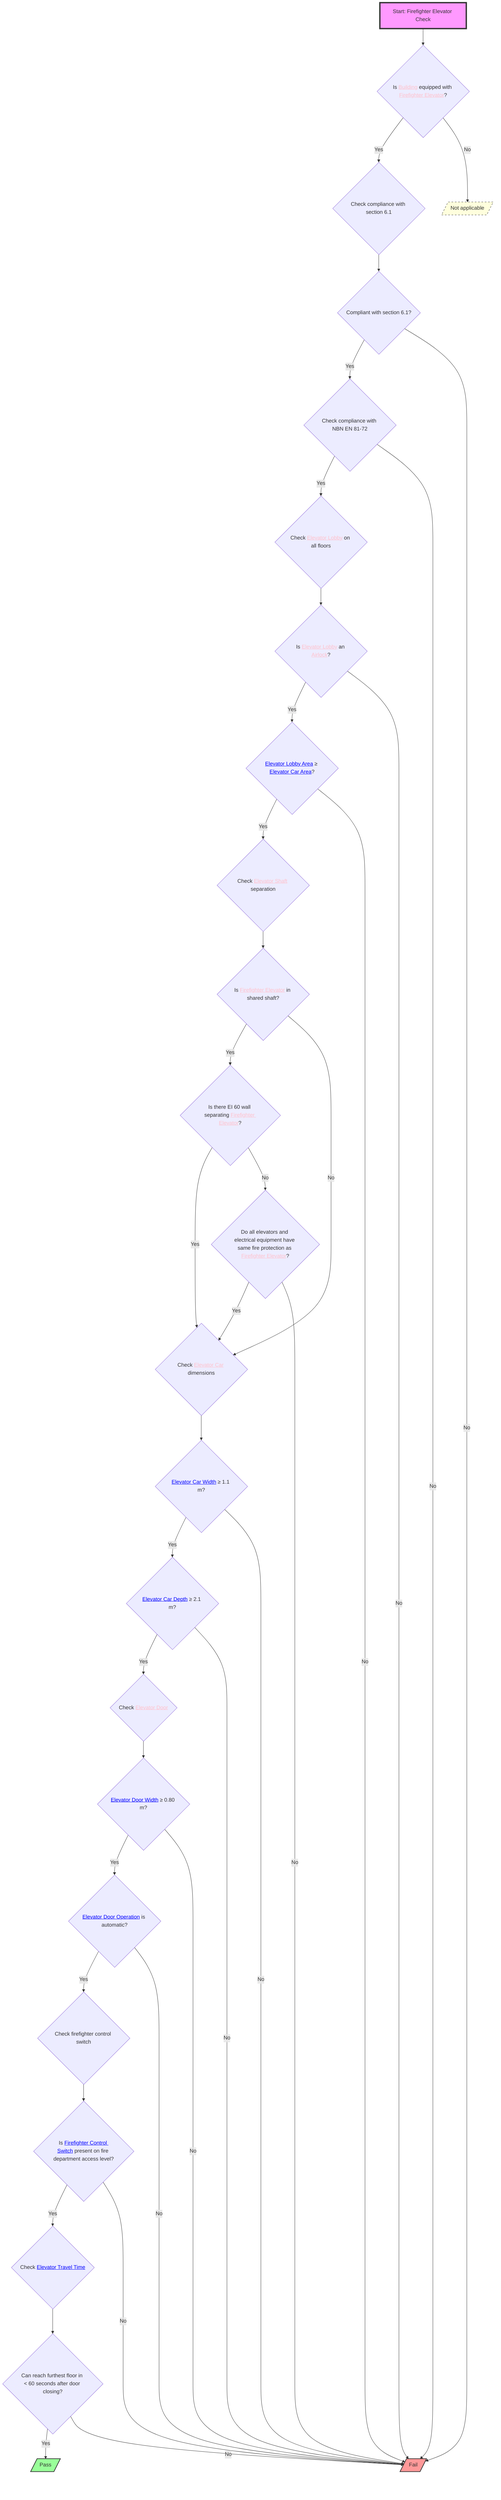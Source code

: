 flowchart TD
    S1["Start: Firefighter Elevator Check"] --> A{"Is <a href='http://example.com/firebimbuilding#Building' style='color:pink;'>Building</a> equipped with <a href='http://example.com/firebimbuilding#FirefighterElevator' style='color:pink;'>Firefighter Elevator</a>?"}
    A -- Yes --> B{"Check compliance with section 6.1"}
    B --> C{"Compliant with section 6.1?"}
    C -- Yes --> D{"Check compliance with NBN EN 81-72"}
    C -- No --> E[/"Fail"/]
    D -- Yes --> F{"Check <a href='http://example.com/firebimbuilding#ElevatorLobby' style='color:pink;'>Elevator Lobby</a> on all floors"}
    D -- No --> E
    F --> G{"Is <a href='http://example.com/firebimbuilding#ElevatorLobby' style='color:pink;'>Elevator Lobby</a> an <a href='http://example.com/firebimbuilding#Airlock' style='color:pink;'>Airlock</a>?"}
    G -- Yes --> H{"<a href='http://example.com/firebimbuilding#ElevatorLobbyArea' style='color:blue;'>Elevator Lobby Area</a> ≥ <a href='http://example.com/firebimbuilding#ElevatorCarArea' style='color:blue;'>Elevator Car Area</a>?"}
    G -- No --> E
    H -- Yes --> I{"Check <a href='http://example.com/firebimbuilding#ElevatorShaft' style='color:pink;'>Elevator Shaft</a> separation"}
    H -- No --> E
    I --> J{"Is <a href='http://example.com/firebimbuilding#FirefighterElevator' style='color:pink;'>Firefighter Elevator</a> in shared shaft?"}
    J -- Yes --> K{"Is there EI 60 wall separating <a href='http://example.com/firebimbuilding#FirefighterElevator' style='color:pink;'>Firefighter Elevator</a>?"}
    J -- No --> M{"Check <a href='http://example.com/firebimbuilding#ElevatorCar' style='color:pink;'>Elevator Car</a> dimensions"}
    K -- Yes --> M
    K -- No --> L{"Do all elevators and electrical equipment have same fire protection as <a href='http://example.com/firebimbuilding#FirefighterElevator' style='color:pink;'>Firefighter Elevator</a>?"}
    L -- Yes --> M
    L -- No --> E
    M --> N{"<a href='http://example.com/firebimbuilding#ElevatorCarWidth' style='color:blue;'>Elevator Car Width</a> ≥ 1.1 m?"}
    N -- Yes --> O{"<a href='http://example.com/firebimbuilding#ElevatorCarDepth' style='color:blue;'>Elevator Car Depth</a> ≥ 2.1 m?"}
    N -- No --> E
    O -- Yes --> P{"Check <a href='http://example.com/firebimbuilding#ElevatorDoor' style='color:pink;'>Elevator Door</a>"}
    O -- No --> E
    P --> Q{"<a href='http://example.com/firebimbuilding#ElevatorDoorWidth' style='color:blue;'>Elevator Door Width</a> ≥ 0.80 m?"}
    Q -- Yes --> R{"<a href='http://example.com/firebimbuilding#ElevatorDoorOperation' style='color:blue;'>Elevator Door Operation</a> is automatic?"}
    Q -- No --> E
    R -- Yes --> S{"Check firefighter control switch"}
    R -- No --> E
    S --> T{"Is <a href='http://example.com/firebimbuilding#FirefighterControlSwitch' style='color:blue;'>Firefighter Control Switch</a> present on fire department access level?"}
    T -- Yes --> U{"Check <a href='http://example.com/firebimbuilding#ElevatorTravelTime' style='color:blue;'>Elevator Travel Time</a>"}
    T -- No --> E
    U --> V{"Can reach furthest floor in < 60 seconds after door closing?"}
    V -- Yes --> W[/"Pass"/]
    V -- No --> E
    A -- No --> X[/"Not applicable"/]

    S1:::startClass
    E:::failClass
    W:::passClass
    X:::noteClass

    classDef startClass fill:#f9f,stroke:#333,stroke-width:4px
    classDef passClass fill:#9f9,stroke:#333,stroke-width:2px
    classDef failClass fill:#f99,stroke:#333,stroke-width:2px
    classDef noteClass fill:#ffd,stroke:#333,stroke-width:1px,stroke-dasharray: 5 5